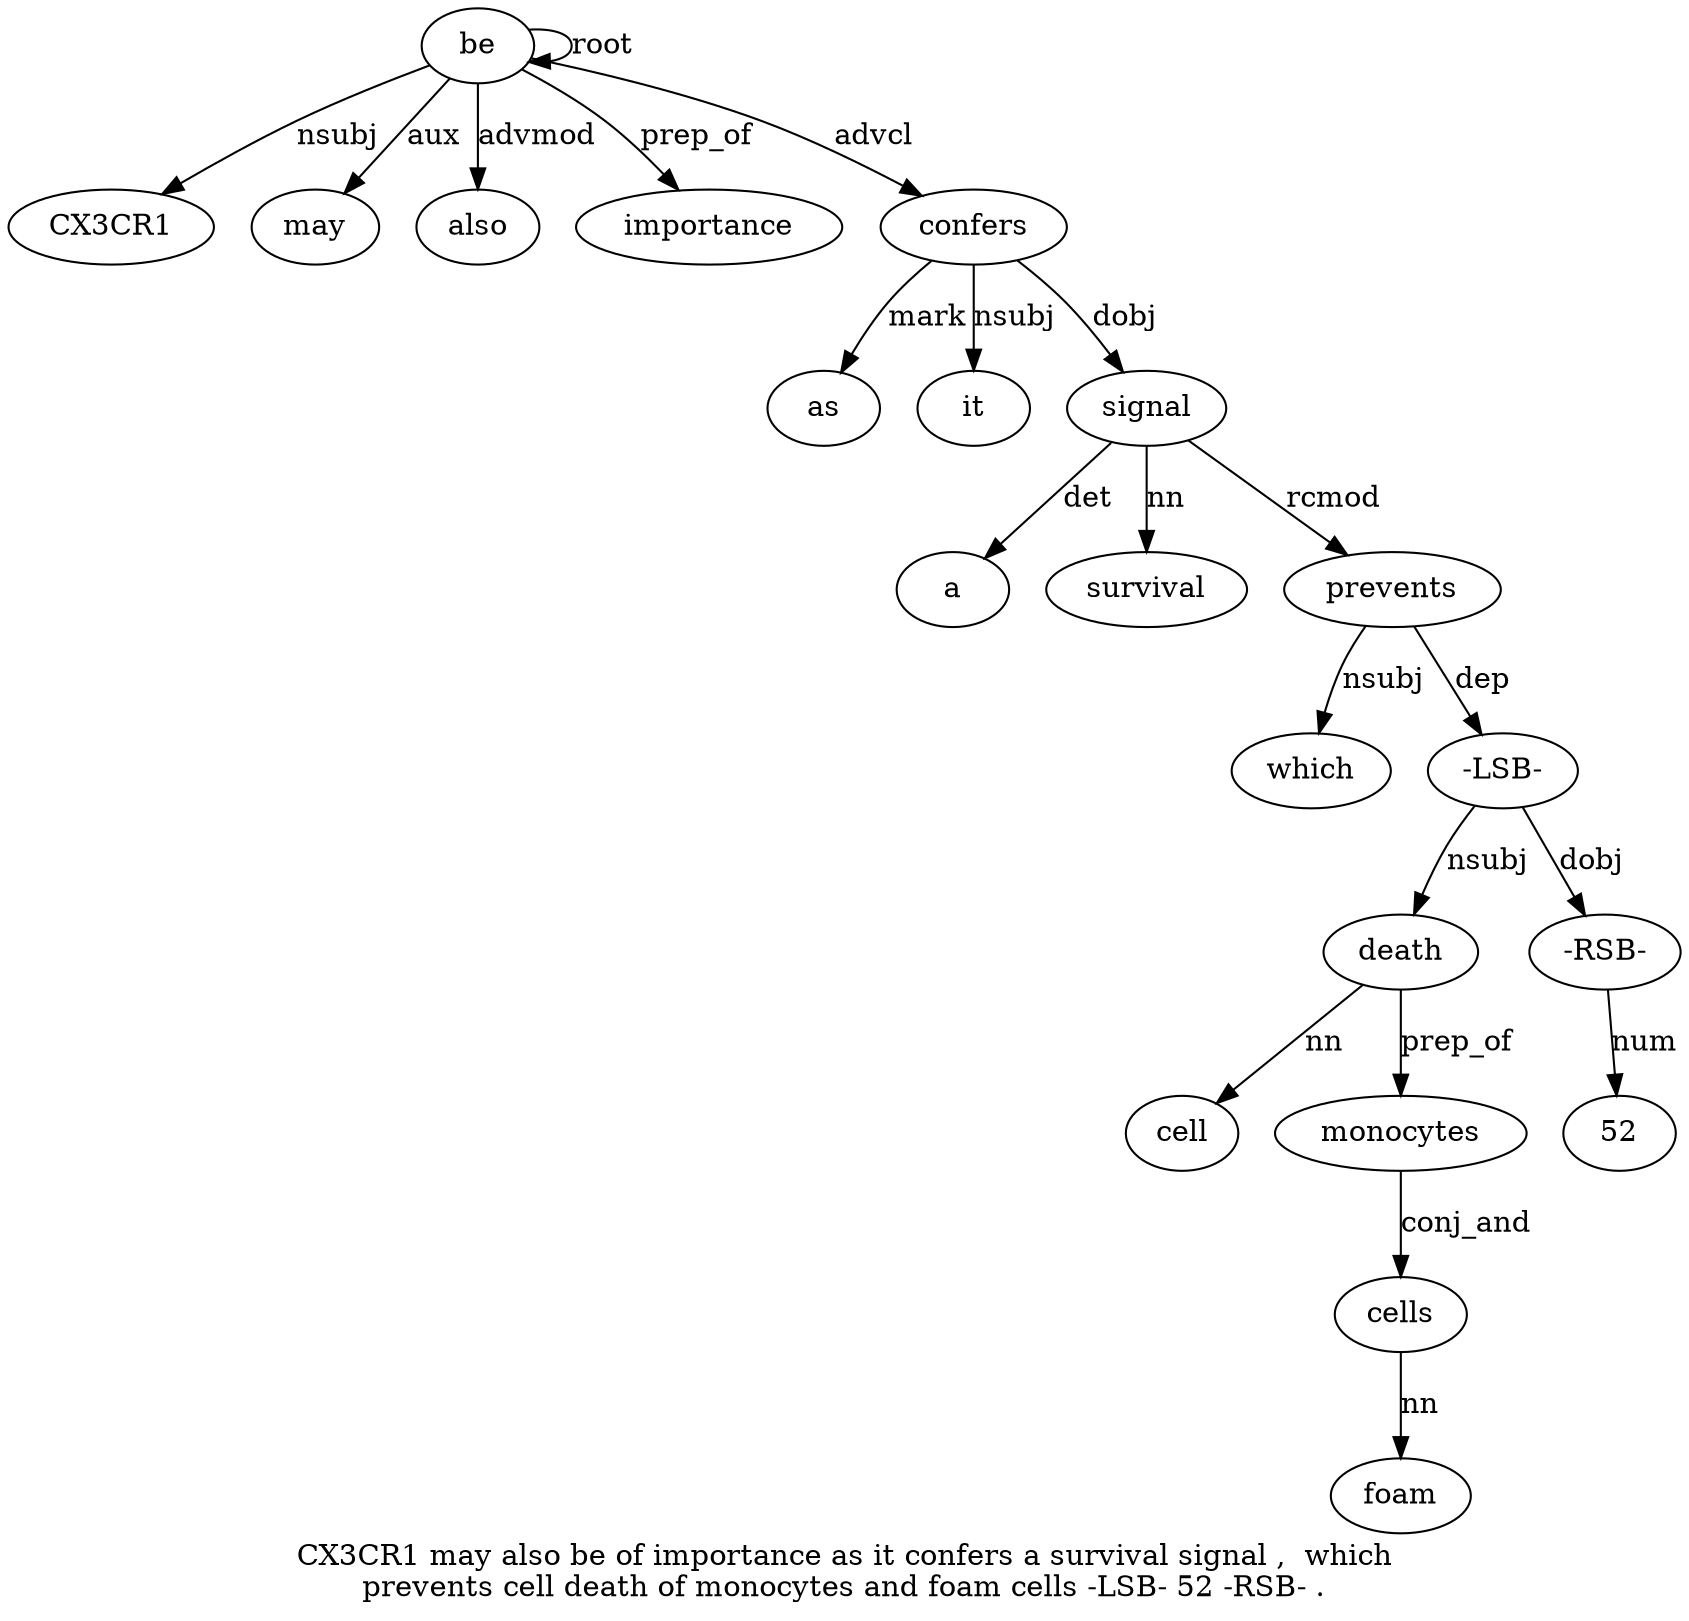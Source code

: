 digraph "CX3CR1 may also be of importance as it confers a survival signal ,  which prevents cell death of monocytes and foam cells -LSB- 52 -RSB- ." {
label="CX3CR1 may also be of importance as it confers a survival signal ,  which
prevents cell death of monocytes and foam cells -LSB- 52 -RSB- .";
be4 [style=filled, fillcolor=white, label=be];
CX3CR1 [style=filled, fillcolor=white, label=CX3CR1];
be4 -> CX3CR1  [label=nsubj];
may2 [style=filled, fillcolor=white, label=may];
be4 -> may2  [label=aux];
also3 [style=filled, fillcolor=white, label=also];
be4 -> also3  [label=advmod];
be4 -> be4  [label=root];
importance6 [style=filled, fillcolor=white, label=importance];
be4 -> importance6  [label=prep_of];
confers9 [style=filled, fillcolor=white, label=confers];
as7 [style=filled, fillcolor=white, label=as];
confers9 -> as7  [label=mark];
it8 [style=filled, fillcolor=white, label=it];
confers9 -> it8  [label=nsubj];
be4 -> confers9  [label=advcl];
signal12 [style=filled, fillcolor=white, label=signal];
a10 [style=filled, fillcolor=white, label=a];
signal12 -> a10  [label=det];
survival11 [style=filled, fillcolor=white, label=survival];
signal12 -> survival11  [label=nn];
confers9 -> signal12  [label=dobj];
prevents15 [style=filled, fillcolor=white, label=prevents];
which14 [style=filled, fillcolor=white, label=which];
prevents15 -> which14  [label=nsubj];
signal12 -> prevents15  [label=rcmod];
death17 [style=filled, fillcolor=white, label=death];
cell16 [style=filled, fillcolor=white, label=cell];
death17 -> cell16  [label=nn];
"-LSB-23" [style=filled, fillcolor=white, label="-LSB-"];
"-LSB-23" -> death17  [label=nsubj];
monocytes19 [style=filled, fillcolor=white, label=monocytes];
death17 -> monocytes19  [label=prep_of];
cells22 [style=filled, fillcolor=white, label=cells];
foam21 [style=filled, fillcolor=white, label=foam];
cells22 -> foam21  [label=nn];
monocytes19 -> cells22  [label=conj_and];
prevents15 -> "-LSB-23"  [label=dep];
"-RSB-25" [style=filled, fillcolor=white, label="-RSB-"];
5224 [style=filled, fillcolor=white, label=52];
"-RSB-25" -> 5224  [label=num];
"-LSB-23" -> "-RSB-25"  [label=dobj];
}
